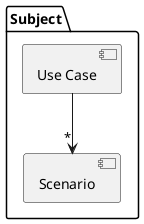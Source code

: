 @startuml

skinparam componentStyle uml2

package "Subject" {
  [Use Case] --> "*" [Scenario]
}

@enduml